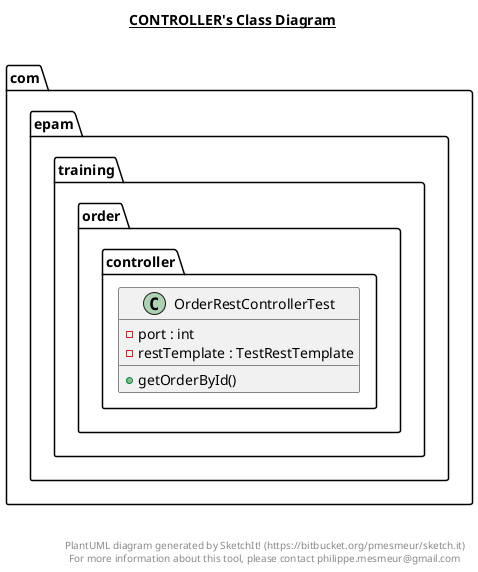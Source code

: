 @startuml

title __CONTROLLER's Class Diagram__\n

  package com.epam.training.order {
    package com.epam.training.order.controller {
      class OrderRestControllerTest {
          - port : int
          - restTemplate : TestRestTemplate
          + getOrderById()
      }
    }
  }
  



right footer


PlantUML diagram generated by SketchIt! (https://bitbucket.org/pmesmeur/sketch.it)
For more information about this tool, please contact philippe.mesmeur@gmail.com
endfooter

@enduml
